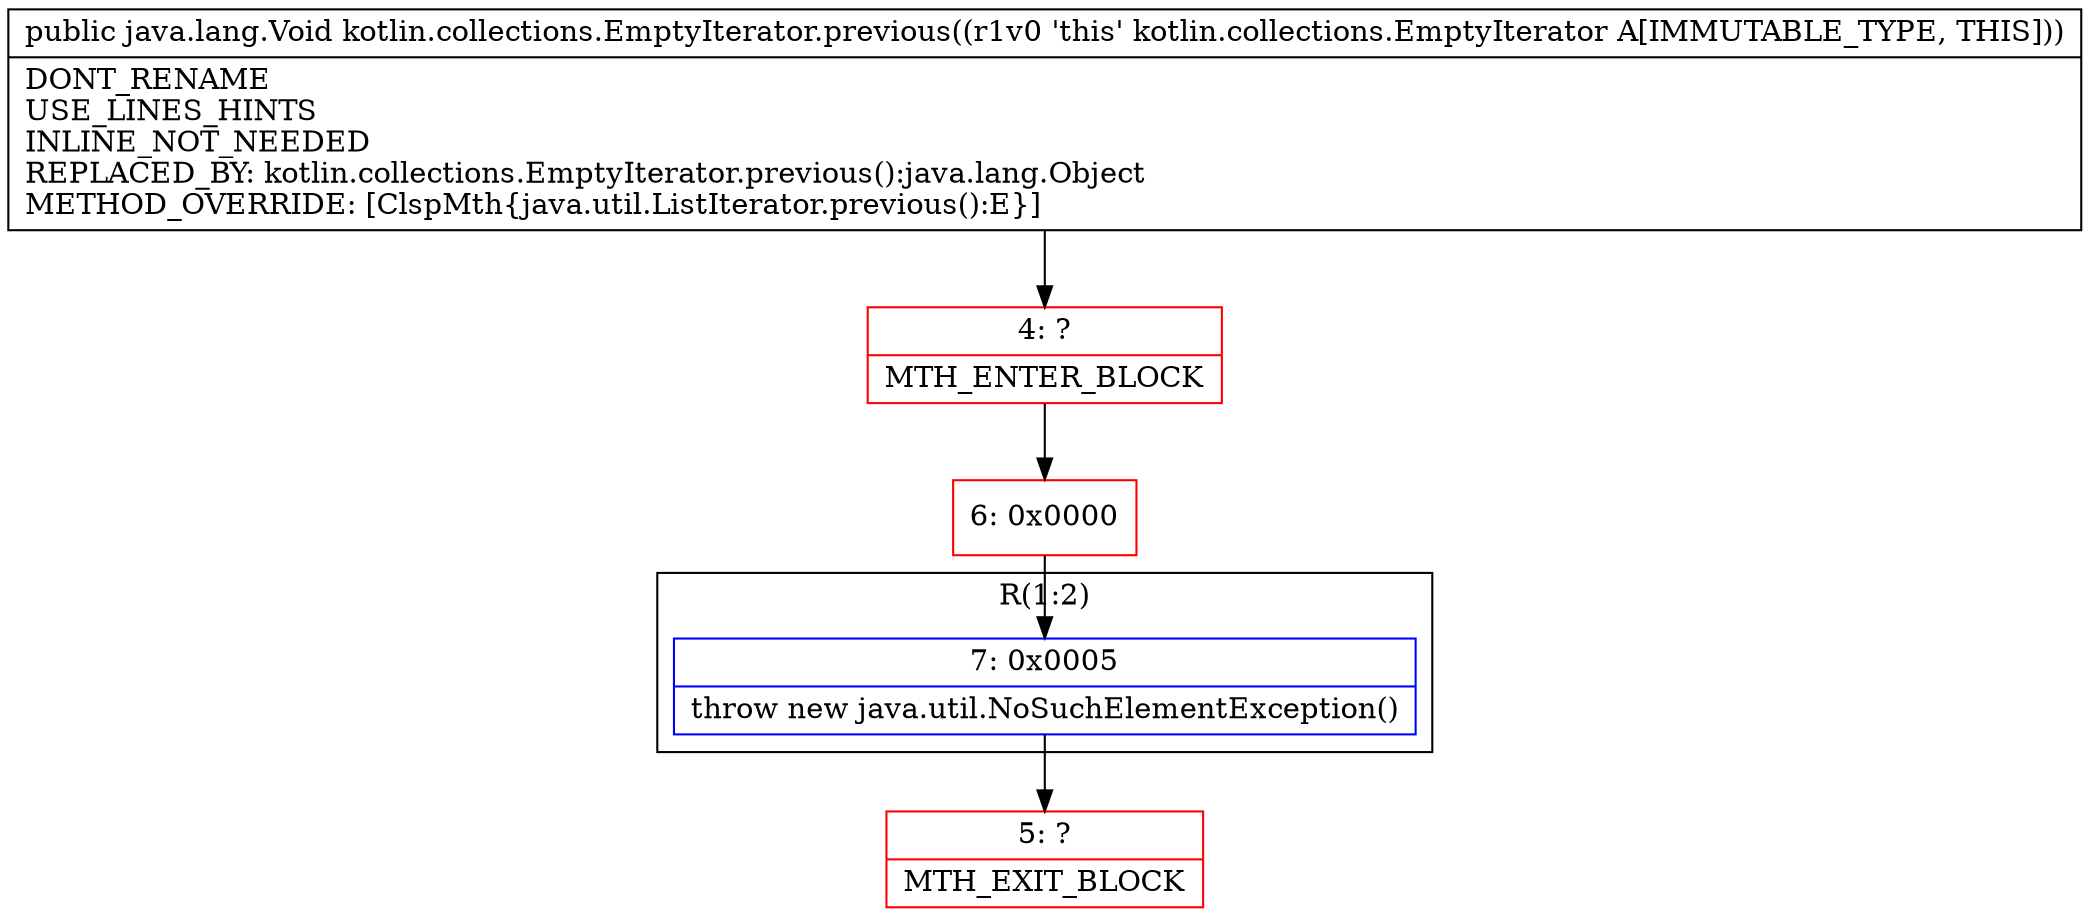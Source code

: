 digraph "CFG forkotlin.collections.EmptyIterator.previous()Ljava\/lang\/Void;" {
subgraph cluster_Region_1951482894 {
label = "R(1:2)";
node [shape=record,color=blue];
Node_7 [shape=record,label="{7\:\ 0x0005|throw new java.util.NoSuchElementException()\l}"];
}
Node_4 [shape=record,color=red,label="{4\:\ ?|MTH_ENTER_BLOCK\l}"];
Node_6 [shape=record,color=red,label="{6\:\ 0x0000}"];
Node_5 [shape=record,color=red,label="{5\:\ ?|MTH_EXIT_BLOCK\l}"];
MethodNode[shape=record,label="{public java.lang.Void kotlin.collections.EmptyIterator.previous((r1v0 'this' kotlin.collections.EmptyIterator A[IMMUTABLE_TYPE, THIS]))  | DONT_RENAME\lUSE_LINES_HINTS\lINLINE_NOT_NEEDED\lREPLACED_BY: kotlin.collections.EmptyIterator.previous():java.lang.Object\lMETHOD_OVERRIDE: [ClspMth\{java.util.ListIterator.previous():E\}]\l}"];
MethodNode -> Node_4;Node_7 -> Node_5;
Node_4 -> Node_6;
Node_6 -> Node_7;
}

